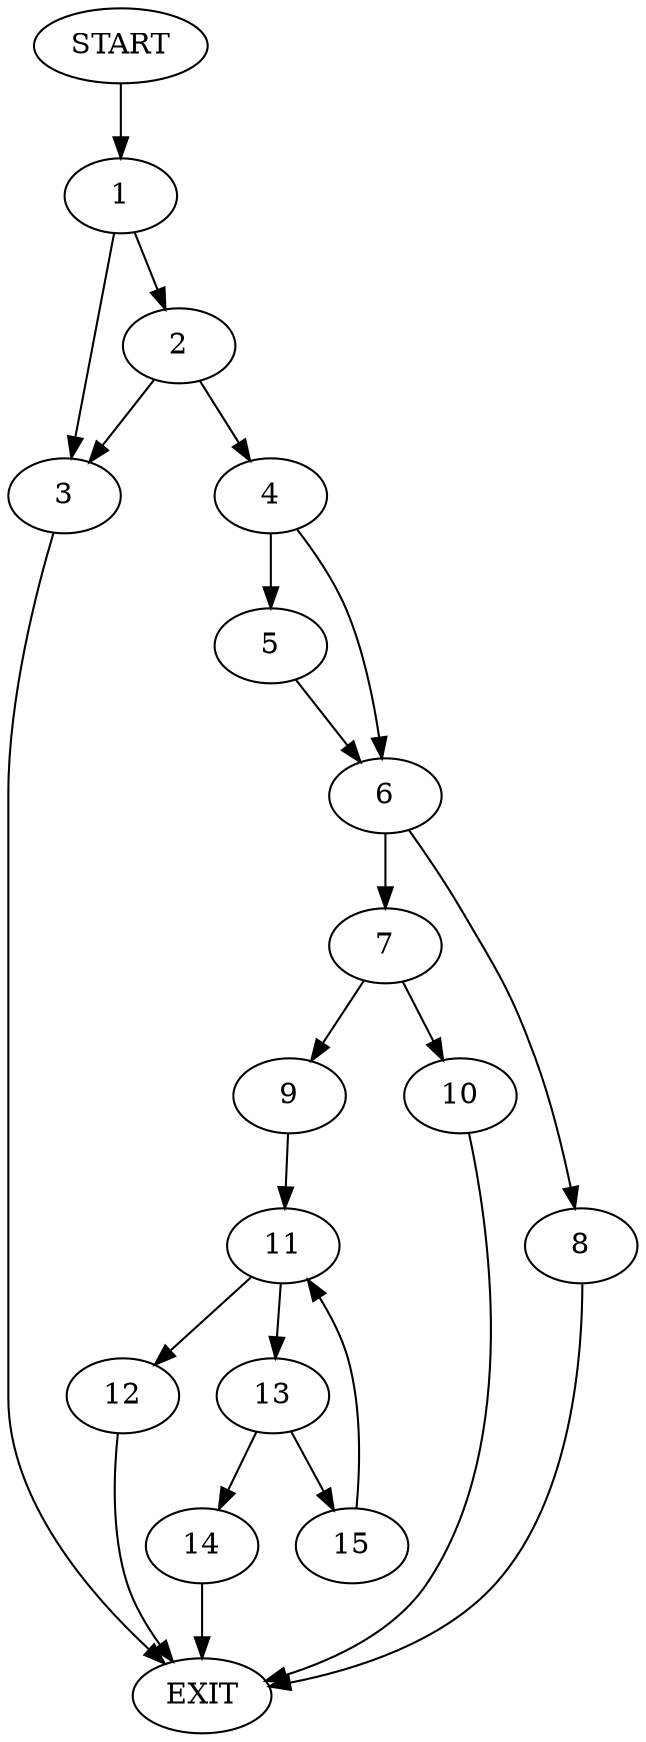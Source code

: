 digraph {
0 [label="START"]
16 [label="EXIT"]
0 -> 1
1 -> 2
1 -> 3
2 -> 3
2 -> 4
3 -> 16
4 -> 5
4 -> 6
6 -> 7
6 -> 8
5 -> 6
7 -> 9
7 -> 10
8 -> 16
10 -> 16
9 -> 11
11 -> 12
11 -> 13
12 -> 16
13 -> 14
13 -> 15
15 -> 11
14 -> 16
}
